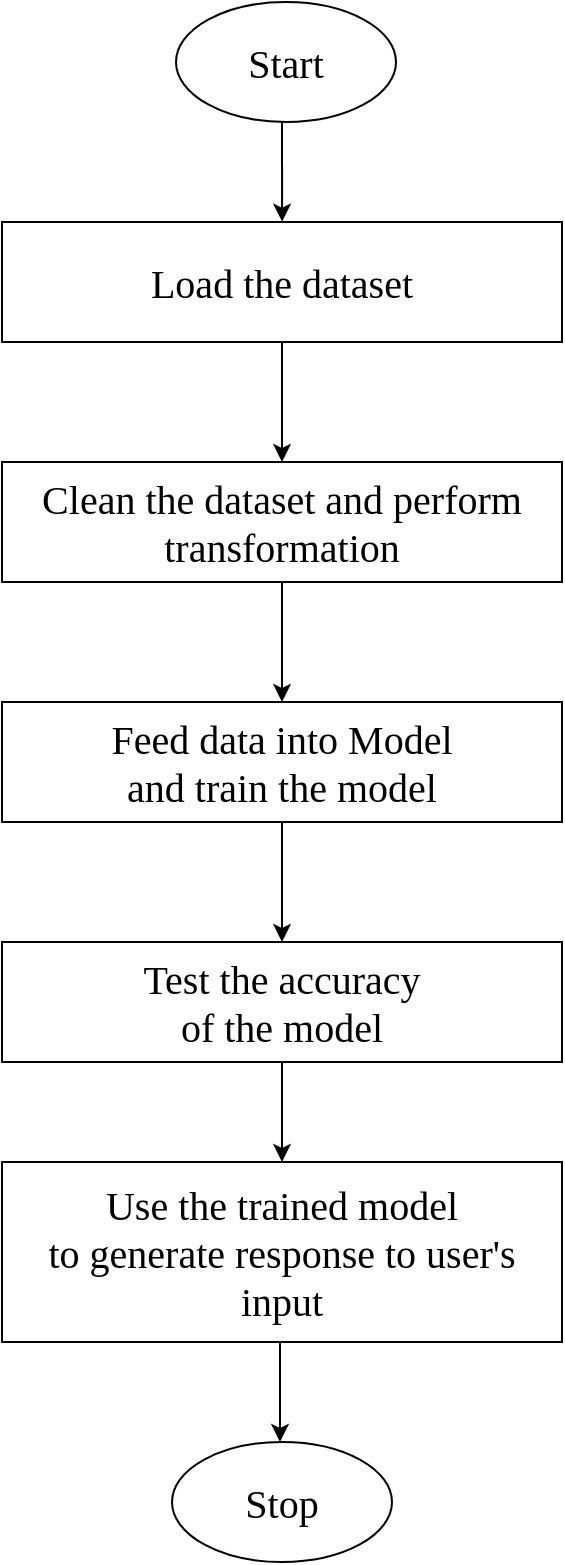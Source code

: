 <mxfile version="22.0.8" type="device">
  <diagram name="Page-1" id="LX5_kg1HVEQrOpqKDcEm">
    <mxGraphModel dx="443" dy="1545" grid="1" gridSize="10" guides="1" tooltips="1" connect="1" arrows="1" fold="1" page="1" pageScale="1" pageWidth="827" pageHeight="1169" math="0" shadow="0">
      <root>
        <mxCell id="0" />
        <mxCell id="1" parent="0" />
        <mxCell id="L3t7BHy69Arn2iJGAOFw-1" value="&lt;font style=&quot;font-size: 20px;&quot; face=&quot;Times New Roman&quot;&gt;Start&lt;/font&gt;" style="ellipse;whiteSpace=wrap;html=1;" parent="1" vertex="1">
          <mxGeometry x="387" y="-1080" width="110" height="60" as="geometry" />
        </mxCell>
        <mxCell id="L3t7BHy69Arn2iJGAOFw-14" value="" style="edgeStyle=orthogonalEdgeStyle;rounded=0;orthogonalLoop=1;jettySize=auto;html=1;" parent="1" source="L3t7BHy69Arn2iJGAOFw-3" target="L3t7BHy69Arn2iJGAOFw-5" edge="1">
          <mxGeometry relative="1" as="geometry" />
        </mxCell>
        <mxCell id="L3t7BHy69Arn2iJGAOFw-3" value="&lt;font face=&quot;Times New Roman&quot; style=&quot;font-size: 20px;&quot;&gt;Clean the dataset and perform transformation&lt;/font&gt;" style="rounded=0;whiteSpace=wrap;html=1;" parent="1" vertex="1">
          <mxGeometry x="300" y="-850" width="280" height="60" as="geometry" />
        </mxCell>
        <mxCell id="L3t7BHy69Arn2iJGAOFw-13" value="" style="edgeStyle=orthogonalEdgeStyle;rounded=0;orthogonalLoop=1;jettySize=auto;html=1;" parent="1" source="L3t7BHy69Arn2iJGAOFw-4" target="L3t7BHy69Arn2iJGAOFw-3" edge="1">
          <mxGeometry relative="1" as="geometry" />
        </mxCell>
        <mxCell id="L3t7BHy69Arn2iJGAOFw-4" value="&lt;font face=&quot;Times New Roman&quot; style=&quot;font-size: 20px;&quot;&gt;Load the dataset&lt;br&gt;&lt;/font&gt;" style="rounded=0;whiteSpace=wrap;html=1;" parent="1" vertex="1">
          <mxGeometry x="300" y="-970" width="280" height="60" as="geometry" />
        </mxCell>
        <mxCell id="L3t7BHy69Arn2iJGAOFw-15" value="" style="edgeStyle=orthogonalEdgeStyle;rounded=0;orthogonalLoop=1;jettySize=auto;html=1;" parent="1" source="L3t7BHy69Arn2iJGAOFw-5" target="L3t7BHy69Arn2iJGAOFw-6" edge="1">
          <mxGeometry relative="1" as="geometry" />
        </mxCell>
        <mxCell id="L3t7BHy69Arn2iJGAOFw-5" value="&lt;font face=&quot;Times New Roman&quot; style=&quot;font-size: 20px;&quot;&gt;Feed data into Model &lt;br&gt;and train the model&lt;/font&gt;" style="rounded=0;whiteSpace=wrap;html=1;" parent="1" vertex="1">
          <mxGeometry x="300" y="-730" width="280" height="60" as="geometry" />
        </mxCell>
        <mxCell id="L3t7BHy69Arn2iJGAOFw-16" value="" style="edgeStyle=orthogonalEdgeStyle;rounded=0;orthogonalLoop=1;jettySize=auto;html=1;" parent="1" source="L3t7BHy69Arn2iJGAOFw-6" edge="1">
          <mxGeometry relative="1" as="geometry">
            <mxPoint x="440" y="-500" as="targetPoint" />
          </mxGeometry>
        </mxCell>
        <mxCell id="L3t7BHy69Arn2iJGAOFw-6" value="&lt;font style=&quot;font-size: 20px;&quot; face=&quot;Times New Roman&quot;&gt;Test the accuracy &lt;br&gt;of the model&lt;/font&gt;" style="rounded=0;whiteSpace=wrap;html=1;" parent="1" vertex="1">
          <mxGeometry x="300" y="-610" width="280" height="60" as="geometry" />
        </mxCell>
        <mxCell id="L3t7BHy69Arn2iJGAOFw-18" value="" style="edgeStyle=orthogonalEdgeStyle;rounded=0;orthogonalLoop=1;jettySize=auto;html=1;" parent="1" edge="1">
          <mxGeometry relative="1" as="geometry">
            <mxPoint x="439" y="-420.0" as="sourcePoint" />
            <mxPoint x="439" y="-360.0" as="targetPoint" />
          </mxGeometry>
        </mxCell>
        <mxCell id="L3t7BHy69Arn2iJGAOFw-8" value="&lt;font style=&quot;font-size: 20px;&quot; face=&quot;Times New Roman&quot;&gt;Use the trained model &lt;br&gt;to generate response to user&#39;s input&lt;/font&gt;" style="rounded=0;whiteSpace=wrap;html=1;" parent="1" vertex="1">
          <mxGeometry x="300" y="-500" width="280" height="90" as="geometry" />
        </mxCell>
        <mxCell id="L3t7BHy69Arn2iJGAOFw-10" value="&lt;font style=&quot;font-size: 20px;&quot; face=&quot;Times New Roman&quot;&gt;Stop&lt;/font&gt;" style="ellipse;whiteSpace=wrap;html=1;" parent="1" vertex="1">
          <mxGeometry x="385" y="-360" width="110" height="60" as="geometry" />
        </mxCell>
        <mxCell id="L3t7BHy69Arn2iJGAOFw-12" value="" style="endArrow=classic;html=1;rounded=0;exitX=0.5;exitY=1;exitDx=0;exitDy=0;entryX=0.518;entryY=-0.003;entryDx=0;entryDy=0;entryPerimeter=0;" parent="1" edge="1">
          <mxGeometry width="50" height="50" relative="1" as="geometry">
            <mxPoint x="440" y="-1020" as="sourcePoint" />
            <mxPoint x="440.04" y="-970.18" as="targetPoint" />
          </mxGeometry>
        </mxCell>
      </root>
    </mxGraphModel>
  </diagram>
</mxfile>
